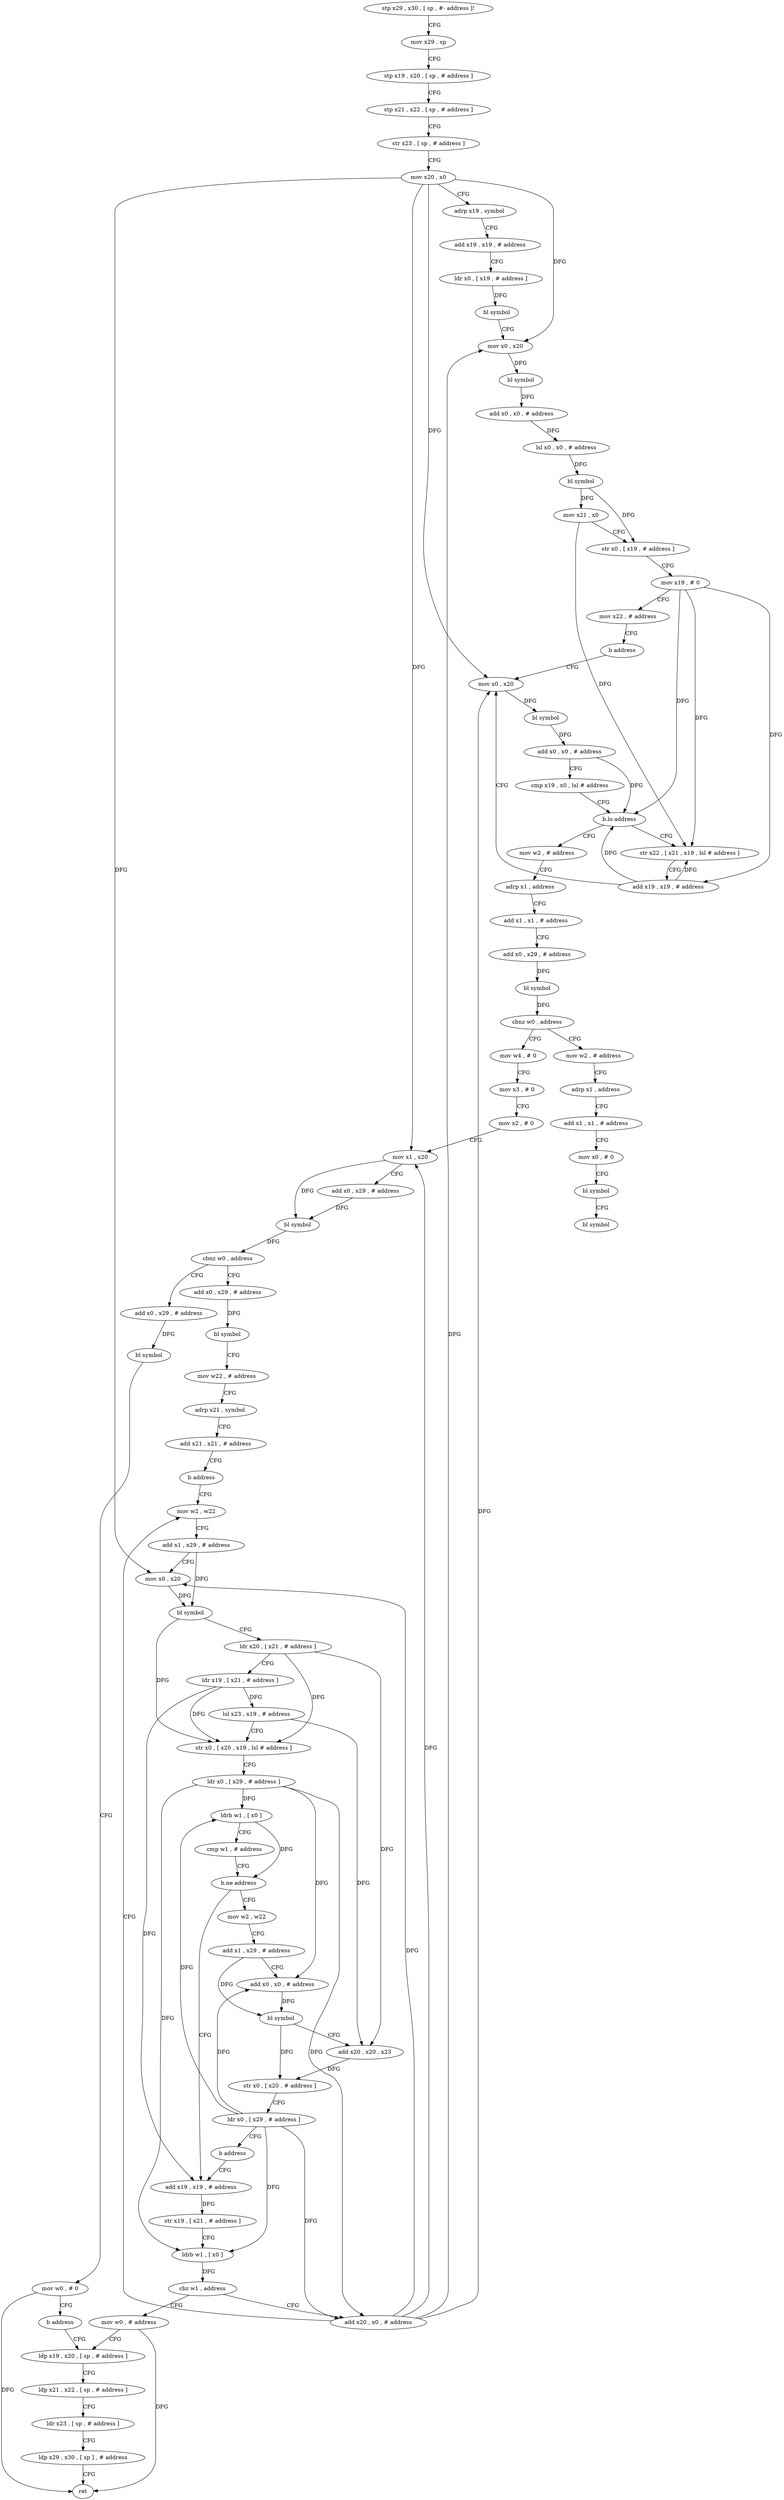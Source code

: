 digraph "func" {
"4215696" [label = "stp x29 , x30 , [ sp , #- address ]!" ]
"4215700" [label = "mov x29 , sp" ]
"4215704" [label = "stp x19 , x20 , [ sp , # address ]" ]
"4215708" [label = "stp x21 , x22 , [ sp , # address ]" ]
"4215712" [label = "str x23 , [ sp , # address ]" ]
"4215716" [label = "mov x20 , x0" ]
"4215720" [label = "adrp x19 , symbol" ]
"4215724" [label = "add x19 , x19 , # address" ]
"4215728" [label = "ldr x0 , [ x19 , # address ]" ]
"4215732" [label = "bl symbol" ]
"4215736" [label = "mov x0 , x20" ]
"4215740" [label = "bl symbol" ]
"4215744" [label = "add x0 , x0 , # address" ]
"4215748" [label = "lsl x0 , x0 , # address" ]
"4215752" [label = "bl symbol" ]
"4215756" [label = "mov x21 , x0" ]
"4215760" [label = "str x0 , [ x19 , # address ]" ]
"4215764" [label = "mov x19 , # 0" ]
"4215768" [label = "mov x22 , # address" ]
"4215772" [label = "b address" ]
"4215784" [label = "mov x0 , x20" ]
"4215788" [label = "bl symbol" ]
"4215792" [label = "add x0 , x0 , # address" ]
"4215796" [label = "cmp x19 , x0 , lsl # address" ]
"4215800" [label = "b.lo address" ]
"4215776" [label = "str x22 , [ x21 , x19 , lsl # address ]" ]
"4215804" [label = "mov w2 , # address" ]
"4215780" [label = "add x19 , x19 , # address" ]
"4215808" [label = "adrp x1 , address" ]
"4215812" [label = "add x1 , x1 , # address" ]
"4215816" [label = "add x0 , x29 , # address" ]
"4215820" [label = "bl symbol" ]
"4215824" [label = "cbnz w0 , address" ]
"4215880" [label = "mov w2 , # address" ]
"4215828" [label = "mov w4 , # 0" ]
"4215884" [label = "adrp x1 , address" ]
"4215888" [label = "add x1 , x1 , # address" ]
"4215892" [label = "mov x0 , # 0" ]
"4215896" [label = "bl symbol" ]
"4215900" [label = "bl symbol" ]
"4215832" [label = "mov x3 , # 0" ]
"4215836" [label = "mov x2 , # 0" ]
"4215840" [label = "mov x1 , x20" ]
"4215844" [label = "add x0 , x29 , # address" ]
"4215848" [label = "bl symbol" ]
"4215852" [label = "cbnz w0 , address" ]
"4215904" [label = "add x0 , x29 , # address" ]
"4215856" [label = "add x0 , x29 , # address" ]
"4215908" [label = "bl symbol" ]
"4215912" [label = "mov w0 , # 0" ]
"4215916" [label = "b address" ]
"4216024" [label = "ldp x19 , x20 , [ sp , # address ]" ]
"4215860" [label = "bl symbol" ]
"4215864" [label = "mov w22 , # address" ]
"4215868" [label = "adrp x21 , symbol" ]
"4215872" [label = "add x21 , x21 , # address" ]
"4215876" [label = "b address" ]
"4215940" [label = "mov w2 , w22" ]
"4216028" [label = "ldp x21 , x22 , [ sp , # address ]" ]
"4216032" [label = "ldr x23 , [ sp , # address ]" ]
"4216036" [label = "ldp x29 , x30 , [ sp ] , # address" ]
"4216040" [label = "ret" ]
"4215944" [label = "add x1 , x29 , # address" ]
"4215948" [label = "mov x0 , x20" ]
"4215952" [label = "bl symbol" ]
"4215956" [label = "ldr x20 , [ x21 , # address ]" ]
"4215960" [label = "ldr x19 , [ x21 , # address ]" ]
"4215964" [label = "lsl x23 , x19 , # address" ]
"4215968" [label = "str x0 , [ x20 , x19 , lsl # address ]" ]
"4215972" [label = "ldr x0 , [ x29 , # address ]" ]
"4215976" [label = "ldrb w1 , [ x0 ]" ]
"4215980" [label = "cmp w1 , # address" ]
"4215984" [label = "b.ne address" ]
"4215920" [label = "add x19 , x19 , # address" ]
"4215988" [label = "mov w2 , w22" ]
"4215924" [label = "str x19 , [ x21 , # address ]" ]
"4215928" [label = "ldrb w1 , [ x0 ]" ]
"4215932" [label = "cbz w1 , address" ]
"4216020" [label = "mov w0 , # address" ]
"4215936" [label = "add x20 , x0 , # address" ]
"4215992" [label = "add x1 , x29 , # address" ]
"4215996" [label = "add x0 , x0 , # address" ]
"4216000" [label = "bl symbol" ]
"4216004" [label = "add x20 , x20 , x23" ]
"4216008" [label = "str x0 , [ x20 , # address ]" ]
"4216012" [label = "ldr x0 , [ x29 , # address ]" ]
"4216016" [label = "b address" ]
"4215696" -> "4215700" [ label = "CFG" ]
"4215700" -> "4215704" [ label = "CFG" ]
"4215704" -> "4215708" [ label = "CFG" ]
"4215708" -> "4215712" [ label = "CFG" ]
"4215712" -> "4215716" [ label = "CFG" ]
"4215716" -> "4215720" [ label = "CFG" ]
"4215716" -> "4215736" [ label = "DFG" ]
"4215716" -> "4215784" [ label = "DFG" ]
"4215716" -> "4215840" [ label = "DFG" ]
"4215716" -> "4215948" [ label = "DFG" ]
"4215720" -> "4215724" [ label = "CFG" ]
"4215724" -> "4215728" [ label = "CFG" ]
"4215728" -> "4215732" [ label = "DFG" ]
"4215732" -> "4215736" [ label = "CFG" ]
"4215736" -> "4215740" [ label = "DFG" ]
"4215740" -> "4215744" [ label = "DFG" ]
"4215744" -> "4215748" [ label = "DFG" ]
"4215748" -> "4215752" [ label = "DFG" ]
"4215752" -> "4215756" [ label = "DFG" ]
"4215752" -> "4215760" [ label = "DFG" ]
"4215756" -> "4215760" [ label = "CFG" ]
"4215756" -> "4215776" [ label = "DFG" ]
"4215760" -> "4215764" [ label = "CFG" ]
"4215764" -> "4215768" [ label = "CFG" ]
"4215764" -> "4215800" [ label = "DFG" ]
"4215764" -> "4215776" [ label = "DFG" ]
"4215764" -> "4215780" [ label = "DFG" ]
"4215768" -> "4215772" [ label = "CFG" ]
"4215772" -> "4215784" [ label = "CFG" ]
"4215784" -> "4215788" [ label = "DFG" ]
"4215788" -> "4215792" [ label = "DFG" ]
"4215792" -> "4215796" [ label = "CFG" ]
"4215792" -> "4215800" [ label = "DFG" ]
"4215796" -> "4215800" [ label = "CFG" ]
"4215800" -> "4215776" [ label = "CFG" ]
"4215800" -> "4215804" [ label = "CFG" ]
"4215776" -> "4215780" [ label = "CFG" ]
"4215804" -> "4215808" [ label = "CFG" ]
"4215780" -> "4215784" [ label = "CFG" ]
"4215780" -> "4215776" [ label = "DFG" ]
"4215780" -> "4215800" [ label = "DFG" ]
"4215808" -> "4215812" [ label = "CFG" ]
"4215812" -> "4215816" [ label = "CFG" ]
"4215816" -> "4215820" [ label = "DFG" ]
"4215820" -> "4215824" [ label = "DFG" ]
"4215824" -> "4215880" [ label = "CFG" ]
"4215824" -> "4215828" [ label = "CFG" ]
"4215880" -> "4215884" [ label = "CFG" ]
"4215828" -> "4215832" [ label = "CFG" ]
"4215884" -> "4215888" [ label = "CFG" ]
"4215888" -> "4215892" [ label = "CFG" ]
"4215892" -> "4215896" [ label = "CFG" ]
"4215896" -> "4215900" [ label = "CFG" ]
"4215832" -> "4215836" [ label = "CFG" ]
"4215836" -> "4215840" [ label = "CFG" ]
"4215840" -> "4215844" [ label = "CFG" ]
"4215840" -> "4215848" [ label = "DFG" ]
"4215844" -> "4215848" [ label = "DFG" ]
"4215848" -> "4215852" [ label = "DFG" ]
"4215852" -> "4215904" [ label = "CFG" ]
"4215852" -> "4215856" [ label = "CFG" ]
"4215904" -> "4215908" [ label = "DFG" ]
"4215856" -> "4215860" [ label = "DFG" ]
"4215908" -> "4215912" [ label = "CFG" ]
"4215912" -> "4215916" [ label = "CFG" ]
"4215912" -> "4216040" [ label = "DFG" ]
"4215916" -> "4216024" [ label = "CFG" ]
"4216024" -> "4216028" [ label = "CFG" ]
"4215860" -> "4215864" [ label = "CFG" ]
"4215864" -> "4215868" [ label = "CFG" ]
"4215868" -> "4215872" [ label = "CFG" ]
"4215872" -> "4215876" [ label = "CFG" ]
"4215876" -> "4215940" [ label = "CFG" ]
"4215940" -> "4215944" [ label = "CFG" ]
"4216028" -> "4216032" [ label = "CFG" ]
"4216032" -> "4216036" [ label = "CFG" ]
"4216036" -> "4216040" [ label = "CFG" ]
"4215944" -> "4215948" [ label = "CFG" ]
"4215944" -> "4215952" [ label = "DFG" ]
"4215948" -> "4215952" [ label = "DFG" ]
"4215952" -> "4215956" [ label = "CFG" ]
"4215952" -> "4215968" [ label = "DFG" ]
"4215956" -> "4215960" [ label = "CFG" ]
"4215956" -> "4215968" [ label = "DFG" ]
"4215956" -> "4216004" [ label = "DFG" ]
"4215960" -> "4215964" [ label = "DFG" ]
"4215960" -> "4215968" [ label = "DFG" ]
"4215960" -> "4215920" [ label = "DFG" ]
"4215964" -> "4215968" [ label = "CFG" ]
"4215964" -> "4216004" [ label = "DFG" ]
"4215968" -> "4215972" [ label = "CFG" ]
"4215972" -> "4215976" [ label = "DFG" ]
"4215972" -> "4215928" [ label = "DFG" ]
"4215972" -> "4215996" [ label = "DFG" ]
"4215972" -> "4215936" [ label = "DFG" ]
"4215976" -> "4215980" [ label = "CFG" ]
"4215976" -> "4215984" [ label = "DFG" ]
"4215980" -> "4215984" [ label = "CFG" ]
"4215984" -> "4215920" [ label = "CFG" ]
"4215984" -> "4215988" [ label = "CFG" ]
"4215920" -> "4215924" [ label = "DFG" ]
"4215988" -> "4215992" [ label = "CFG" ]
"4215924" -> "4215928" [ label = "CFG" ]
"4215928" -> "4215932" [ label = "DFG" ]
"4215932" -> "4216020" [ label = "CFG" ]
"4215932" -> "4215936" [ label = "CFG" ]
"4216020" -> "4216024" [ label = "CFG" ]
"4216020" -> "4216040" [ label = "DFG" ]
"4215936" -> "4215940" [ label = "CFG" ]
"4215936" -> "4215736" [ label = "DFG" ]
"4215936" -> "4215784" [ label = "DFG" ]
"4215936" -> "4215840" [ label = "DFG" ]
"4215936" -> "4215948" [ label = "DFG" ]
"4215992" -> "4215996" [ label = "CFG" ]
"4215992" -> "4216000" [ label = "DFG" ]
"4215996" -> "4216000" [ label = "DFG" ]
"4216000" -> "4216004" [ label = "CFG" ]
"4216000" -> "4216008" [ label = "DFG" ]
"4216004" -> "4216008" [ label = "DFG" ]
"4216008" -> "4216012" [ label = "CFG" ]
"4216012" -> "4216016" [ label = "CFG" ]
"4216012" -> "4215976" [ label = "DFG" ]
"4216012" -> "4215928" [ label = "DFG" ]
"4216012" -> "4215996" [ label = "DFG" ]
"4216012" -> "4215936" [ label = "DFG" ]
"4216016" -> "4215920" [ label = "CFG" ]
}
